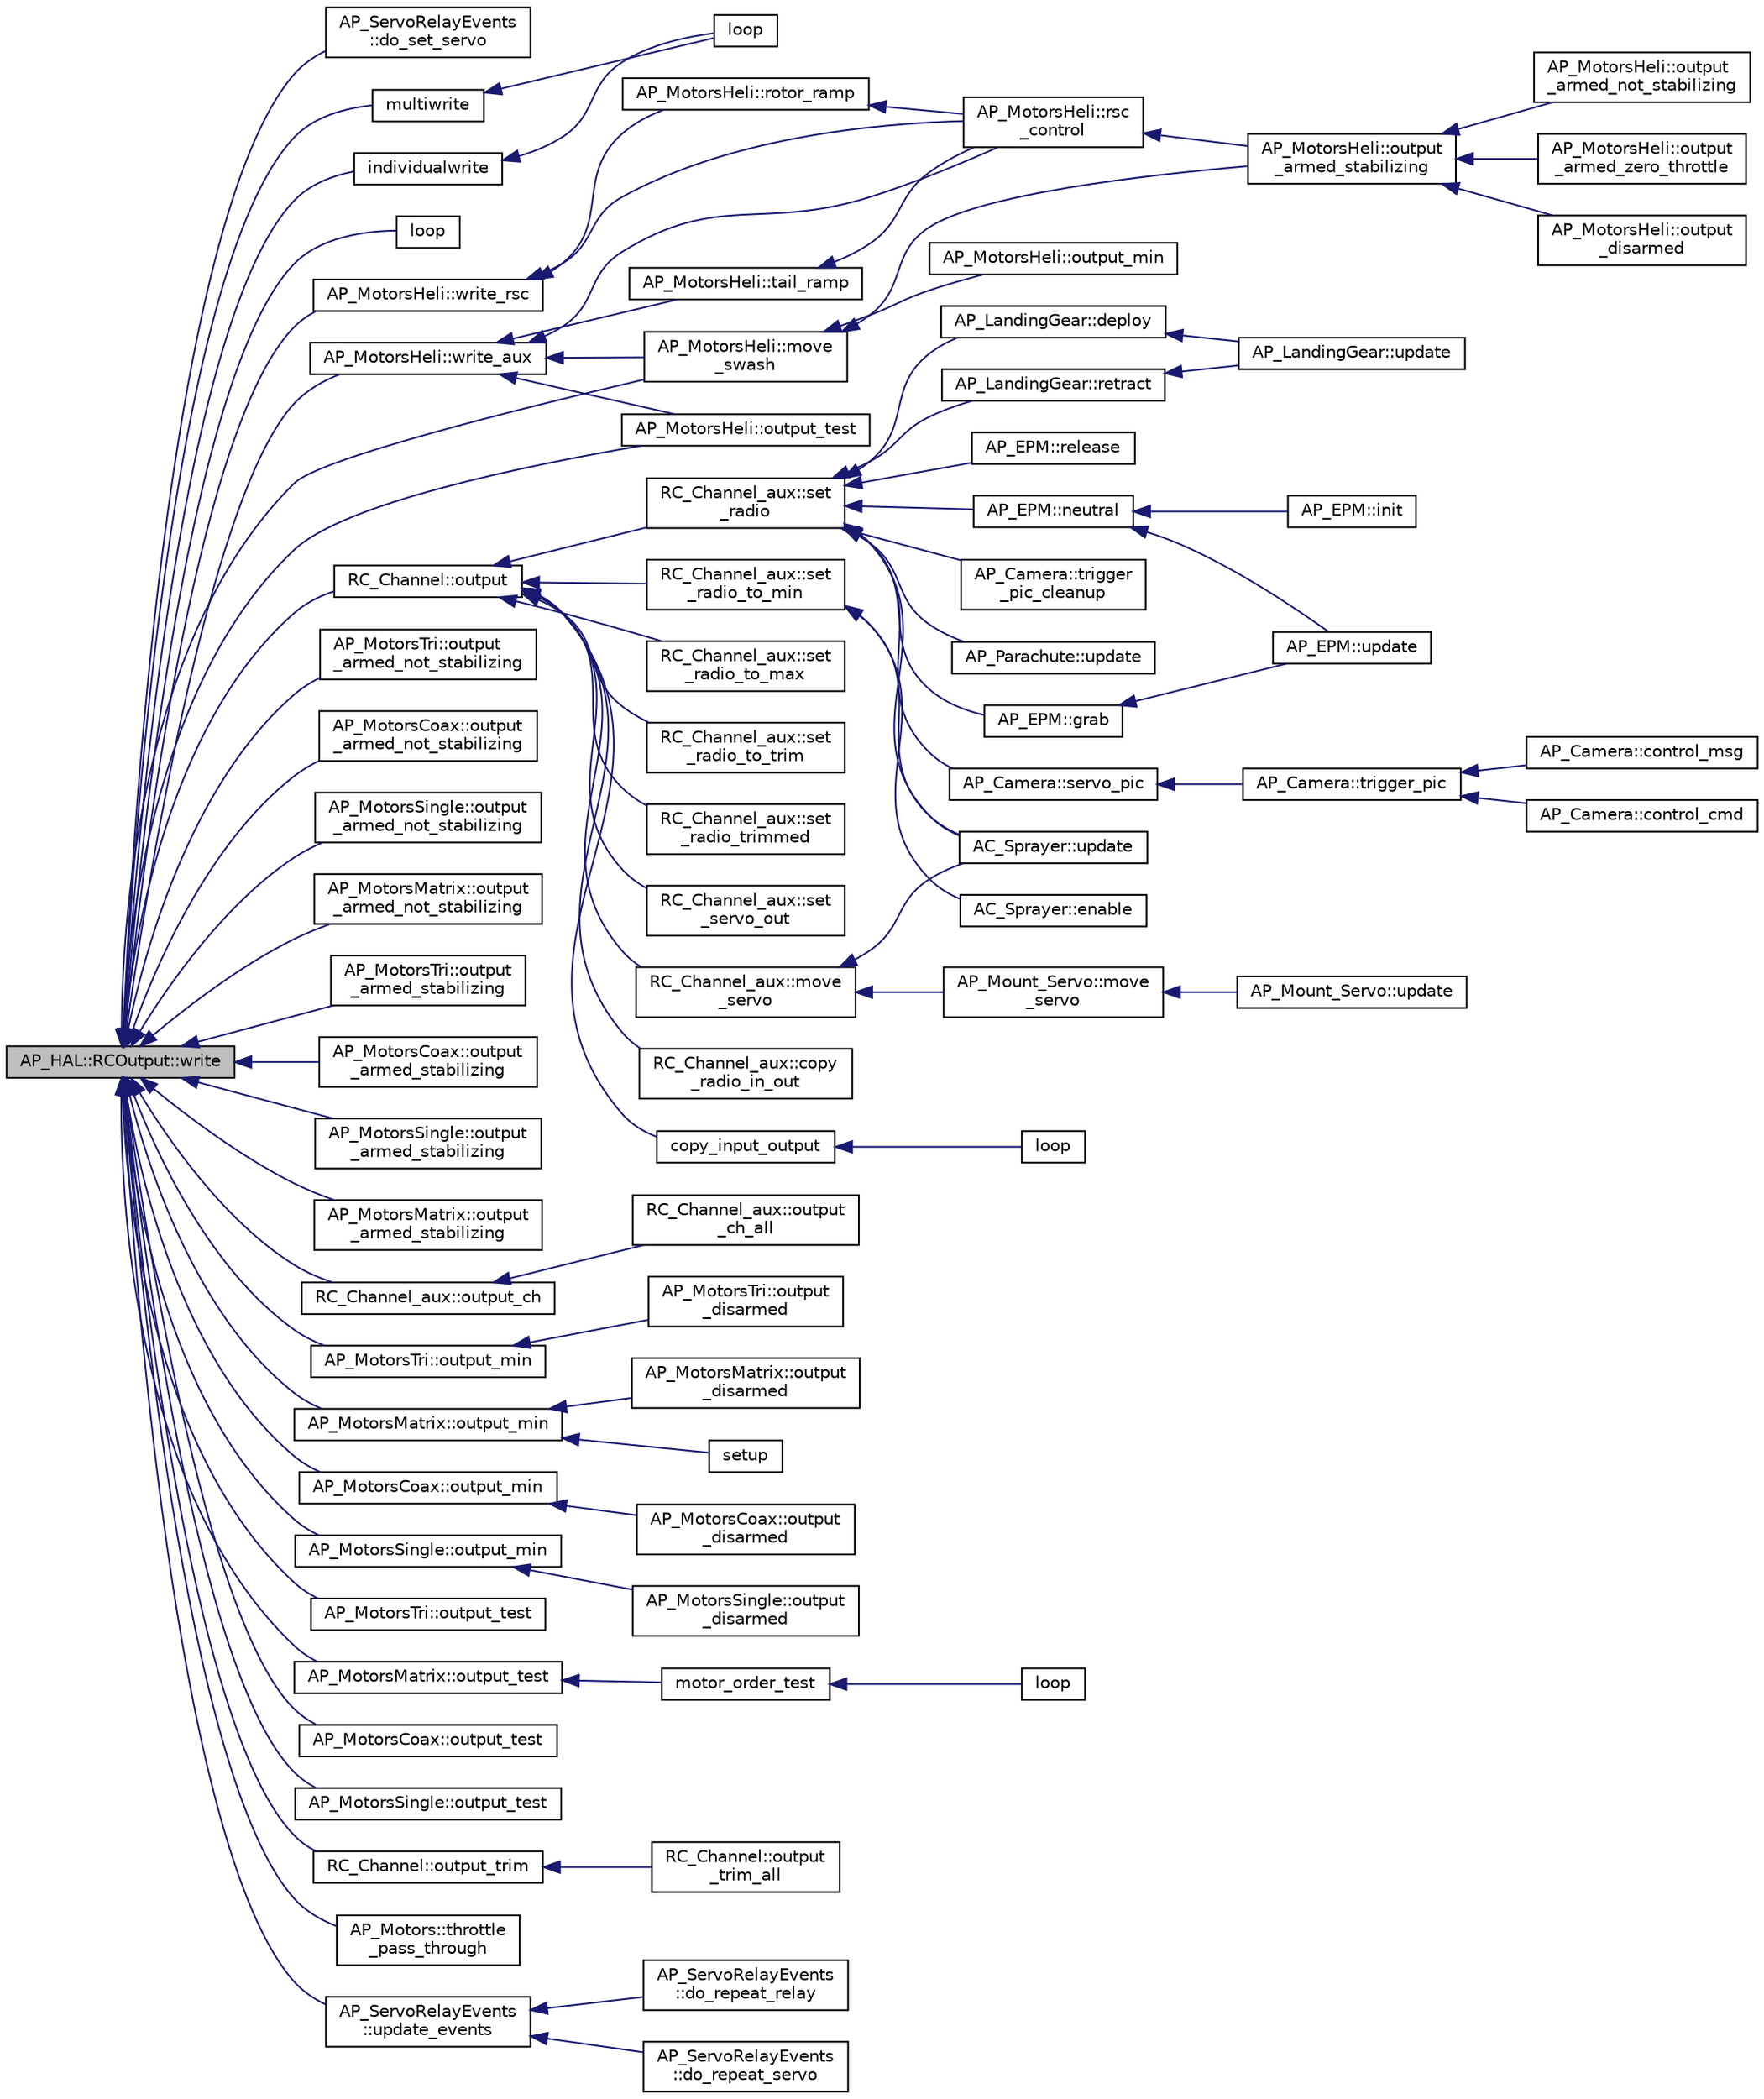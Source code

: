 digraph "AP_HAL::RCOutput::write"
{
 // INTERACTIVE_SVG=YES
  edge [fontname="Helvetica",fontsize="10",labelfontname="Helvetica",labelfontsize="10"];
  node [fontname="Helvetica",fontsize="10",shape=record];
  rankdir="LR";
  Node1 [label="AP_HAL::RCOutput::write",height=0.2,width=0.4,color="black", fillcolor="grey75", style="filled" fontcolor="black"];
  Node1 -> Node2 [dir="back",color="midnightblue",fontsize="10",style="solid",fontname="Helvetica"];
  Node2 [label="AP_ServoRelayEvents\l::do_set_servo",height=0.2,width=0.4,color="black", fillcolor="white", style="filled",URL="$classAP__ServoRelayEvents.html#a63d023c477bc71945a612d35c2242950"];
  Node1 -> Node3 [dir="back",color="midnightblue",fontsize="10",style="solid",fontname="Helvetica"];
  Node3 [label="individualwrite",height=0.2,width=0.4,color="black", fillcolor="white", style="filled",URL="$AP__HAL__AVR_2examples_2RCPassthroughTest_2RCPassthroughTest_8pde.html#a2481c363da45c620417e31f03cbf0b8d"];
  Node3 -> Node4 [dir="back",color="midnightblue",fontsize="10",style="solid",fontname="Helvetica"];
  Node4 [label="loop",height=0.2,width=0.4,color="black", fillcolor="white", style="filled",URL="$AP__HAL__AVR_2examples_2RCPassthroughTest_2RCPassthroughTest_8pde.html#a0b33edabd7f1c4e4a0bf32c67269be2f"];
  Node1 -> Node5 [dir="back",color="midnightblue",fontsize="10",style="solid",fontname="Helvetica"];
  Node5 [label="loop",height=0.2,width=0.4,color="black", fillcolor="white", style="filled",URL="$RCInputToRCOutput_8pde.html#a0b33edabd7f1c4e4a0bf32c67269be2f"];
  Node1 -> Node6 [dir="back",color="midnightblue",fontsize="10",style="solid",fontname="Helvetica"];
  Node6 [label="AP_MotorsHeli::move\l_swash",height=0.2,width=0.4,color="black", fillcolor="white", style="filled",URL="$classAP__MotorsHeli.html#a50457b8a60a8486755d6673c6631d2d8"];
  Node6 -> Node7 [dir="back",color="midnightblue",fontsize="10",style="solid",fontname="Helvetica"];
  Node7 [label="AP_MotorsHeli::output\l_armed_stabilizing",height=0.2,width=0.4,color="black", fillcolor="white", style="filled",URL="$classAP__MotorsHeli.html#a85918ee9be140eee1738ca2898fc6513"];
  Node7 -> Node8 [dir="back",color="midnightblue",fontsize="10",style="solid",fontname="Helvetica"];
  Node8 [label="AP_MotorsHeli::output\l_armed_not_stabilizing",height=0.2,width=0.4,color="black", fillcolor="white", style="filled",URL="$classAP__MotorsHeli.html#af02bef1b954fa23247b9940113c9a59a"];
  Node7 -> Node9 [dir="back",color="midnightblue",fontsize="10",style="solid",fontname="Helvetica"];
  Node9 [label="AP_MotorsHeli::output\l_armed_zero_throttle",height=0.2,width=0.4,color="black", fillcolor="white", style="filled",URL="$classAP__MotorsHeli.html#ad5752cdd84e25803d1889ac66817c221"];
  Node7 -> Node10 [dir="back",color="midnightblue",fontsize="10",style="solid",fontname="Helvetica"];
  Node10 [label="AP_MotorsHeli::output\l_disarmed",height=0.2,width=0.4,color="black", fillcolor="white", style="filled",URL="$classAP__MotorsHeli.html#a82bbdd9f88cb6a1e2ab13fafddafe639"];
  Node6 -> Node11 [dir="back",color="midnightblue",fontsize="10",style="solid",fontname="Helvetica"];
  Node11 [label="AP_MotorsHeli::output_min",height=0.2,width=0.4,color="black", fillcolor="white", style="filled",URL="$classAP__MotorsHeli.html#a42fa16716c5bd1f3e06f89c3f0579672"];
  Node1 -> Node12 [dir="back",color="midnightblue",fontsize="10",style="solid",fontname="Helvetica"];
  Node12 [label="multiwrite",height=0.2,width=0.4,color="black", fillcolor="white", style="filled",URL="$AP__HAL__AVR_2examples_2RCPassthroughTest_2RCPassthroughTest_8pde.html#a094383bce9888d1f8f146353c4d47232"];
  Node12 -> Node4 [dir="back",color="midnightblue",fontsize="10",style="solid",fontname="Helvetica"];
  Node1 -> Node13 [dir="back",color="midnightblue",fontsize="10",style="solid",fontname="Helvetica"];
  Node13 [label="RC_Channel::output",height=0.2,width=0.4,color="black", fillcolor="white", style="filled",URL="$classRC__Channel.html#aabaff8233192d5f2a20e2207914ca3e3"];
  Node13 -> Node14 [dir="back",color="midnightblue",fontsize="10",style="solid",fontname="Helvetica"];
  Node14 [label="copy_input_output",height=0.2,width=0.4,color="black", fillcolor="white", style="filled",URL="$RC__Channel_8pde.html#a1bfc35afa72ec1dcc31b3dae2add3e8f"];
  Node14 -> Node15 [dir="back",color="midnightblue",fontsize="10",style="solid",fontname="Helvetica"];
  Node15 [label="loop",height=0.2,width=0.4,color="black", fillcolor="white", style="filled",URL="$RC__Channel_8pde.html#afe461d27b9c48d5921c00d521181f12f"];
  Node13 -> Node16 [dir="back",color="midnightblue",fontsize="10",style="solid",fontname="Helvetica"];
  Node16 [label="RC_Channel_aux::copy\l_radio_in_out",height=0.2,width=0.4,color="black", fillcolor="white", style="filled",URL="$classRC__Channel__aux.html#ac83fb0c13a25e6f077d47b7feb77c7df"];
  Node13 -> Node17 [dir="back",color="midnightblue",fontsize="10",style="solid",fontname="Helvetica"];
  Node17 [label="RC_Channel_aux::move\l_servo",height=0.2,width=0.4,color="black", fillcolor="white", style="filled",URL="$classRC__Channel__aux.html#a39d6000a07de2819dd8888980f5b6773"];
  Node17 -> Node18 [dir="back",color="midnightblue",fontsize="10",style="solid",fontname="Helvetica"];
  Node18 [label="AP_Mount_Servo::move\l_servo",height=0.2,width=0.4,color="black", fillcolor="white", style="filled",URL="$classAP__Mount__Servo.html#aa03d61822081680668287a8519d658fd",tooltip="move_servo - moves servo with the given id to the specified angle. all angles are in degrees * 10 ..."];
  Node18 -> Node19 [dir="back",color="midnightblue",fontsize="10",style="solid",fontname="Helvetica"];
  Node19 [label="AP_Mount_Servo::update",height=0.2,width=0.4,color="black", fillcolor="white", style="filled",URL="$classAP__Mount__Servo.html#a8f4caa1ed68b0062d25e60c42b333995"];
  Node17 -> Node20 [dir="back",color="midnightblue",fontsize="10",style="solid",fontname="Helvetica"];
  Node20 [label="AC_Sprayer::update",height=0.2,width=0.4,color="black", fillcolor="white", style="filled",URL="$classAC__Sprayer.html#a332a61acb7bfa9b5055a1bf4095e5573",tooltip="update - adjusts servo positions based on speed and requested quantity "];
  Node13 -> Node21 [dir="back",color="midnightblue",fontsize="10",style="solid",fontname="Helvetica"];
  Node21 [label="RC_Channel_aux::set\l_radio",height=0.2,width=0.4,color="black", fillcolor="white", style="filled",URL="$classRC__Channel__aux.html#a8fed980206f9aad4c5435c5193690be7"];
  Node21 -> Node22 [dir="back",color="midnightblue",fontsize="10",style="solid",fontname="Helvetica"];
  Node22 [label="AP_LandingGear::deploy",height=0.2,width=0.4,color="black", fillcolor="white", style="filled",URL="$classAP__LandingGear.html#acd2ea7f300d1985e26256acfd8796ef9",tooltip="deploy - deploy the landing gear "];
  Node22 -> Node23 [dir="back",color="midnightblue",fontsize="10",style="solid",fontname="Helvetica"];
  Node23 [label="AP_LandingGear::update",height=0.2,width=0.4,color="black", fillcolor="white", style="filled",URL="$classAP__LandingGear.html#a15bb52d03b5bf8208eeedfc0c4d99d4b",tooltip="update - should be called at 10hz "];
  Node21 -> Node24 [dir="back",color="midnightblue",fontsize="10",style="solid",fontname="Helvetica"];
  Node24 [label="AP_EPM::grab",height=0.2,width=0.4,color="black", fillcolor="white", style="filled",URL="$classAP__EPM.html#a01be3c7a9089329a69c7a24e3bcd03da"];
  Node24 -> Node25 [dir="back",color="midnightblue",fontsize="10",style="solid",fontname="Helvetica"];
  Node25 [label="AP_EPM::update",height=0.2,width=0.4,color="black", fillcolor="white", style="filled",URL="$classAP__EPM.html#a2546cd964a2695acfe0e6eb56aaf8718"];
  Node21 -> Node26 [dir="back",color="midnightblue",fontsize="10",style="solid",fontname="Helvetica"];
  Node26 [label="AP_EPM::neutral",height=0.2,width=0.4,color="black", fillcolor="white", style="filled",URL="$classAP__EPM.html#a5140495f72cd6c055330d747e5139885"];
  Node26 -> Node27 [dir="back",color="midnightblue",fontsize="10",style="solid",fontname="Helvetica"];
  Node27 [label="AP_EPM::init",height=0.2,width=0.4,color="black", fillcolor="white", style="filled",URL="$classAP__EPM.html#ac2fee512ac7fd8ab4da3b892be9c6dbf"];
  Node26 -> Node25 [dir="back",color="midnightblue",fontsize="10",style="solid",fontname="Helvetica"];
  Node21 -> Node28 [dir="back",color="midnightblue",fontsize="10",style="solid",fontname="Helvetica"];
  Node28 [label="AP_EPM::release",height=0.2,width=0.4,color="black", fillcolor="white", style="filled",URL="$classAP__EPM.html#a61ca34fceb6859d47320cae3d006fa57"];
  Node21 -> Node29 [dir="back",color="midnightblue",fontsize="10",style="solid",fontname="Helvetica"];
  Node29 [label="AP_LandingGear::retract",height=0.2,width=0.4,color="black", fillcolor="white", style="filled",URL="$classAP__LandingGear.html#aeb73d31d7a2bc9a0b5937d8971af3d5a",tooltip="retract - retract landing gear "];
  Node29 -> Node23 [dir="back",color="midnightblue",fontsize="10",style="solid",fontname="Helvetica"];
  Node21 -> Node30 [dir="back",color="midnightblue",fontsize="10",style="solid",fontname="Helvetica"];
  Node30 [label="AP_Camera::servo_pic",height=0.2,width=0.4,color="black", fillcolor="white", style="filled",URL="$classAP__Camera.html#a336a2fbee20b67e8af153e4bc21bd3fd",tooltip="Servo operated camera. "];
  Node30 -> Node31 [dir="back",color="midnightblue",fontsize="10",style="solid",fontname="Helvetica"];
  Node31 [label="AP_Camera::trigger_pic",height=0.2,width=0.4,color="black", fillcolor="white", style="filled",URL="$classAP__Camera.html#a74372e2b8e5d3cd3b464f2ef417cb0f6"];
  Node31 -> Node32 [dir="back",color="midnightblue",fontsize="10",style="solid",fontname="Helvetica"];
  Node32 [label="AP_Camera::control_cmd",height=0.2,width=0.4,color="black", fillcolor="white", style="filled",URL="$classAP__Camera.html#a8c38ae3e667768f0564aed16722453f3"];
  Node31 -> Node33 [dir="back",color="midnightblue",fontsize="10",style="solid",fontname="Helvetica"];
  Node33 [label="AP_Camera::control_msg",height=0.2,width=0.4,color="black", fillcolor="white", style="filled",URL="$classAP__Camera.html#a27664cf70d78d5af17d66a3d715048db",tooltip="decode MavLink that controls camera "];
  Node21 -> Node34 [dir="back",color="midnightblue",fontsize="10",style="solid",fontname="Helvetica"];
  Node34 [label="AP_Camera::trigger\l_pic_cleanup",height=0.2,width=0.4,color="black", fillcolor="white", style="filled",URL="$classAP__Camera.html#a3124ce12331fb79e0b68b7067d609be2"];
  Node21 -> Node35 [dir="back",color="midnightblue",fontsize="10",style="solid",fontname="Helvetica"];
  Node35 [label="AP_Parachute::update",height=0.2,width=0.4,color="black", fillcolor="white", style="filled",URL="$classAP__Parachute.html#a986da5e4faa8be2479c695317263a1cc",tooltip="update - shuts off the trigger should be called at about 10hz "];
  Node21 -> Node20 [dir="back",color="midnightblue",fontsize="10",style="solid",fontname="Helvetica"];
  Node13 -> Node36 [dir="back",color="midnightblue",fontsize="10",style="solid",fontname="Helvetica"];
  Node36 [label="RC_Channel_aux::set\l_radio_to_max",height=0.2,width=0.4,color="black", fillcolor="white", style="filled",URL="$classRC__Channel__aux.html#a6cac9ae8fd527f96a63ba3bf94373198"];
  Node13 -> Node37 [dir="back",color="midnightblue",fontsize="10",style="solid",fontname="Helvetica"];
  Node37 [label="RC_Channel_aux::set\l_radio_to_min",height=0.2,width=0.4,color="black", fillcolor="white", style="filled",URL="$classRC__Channel__aux.html#abb9cf1bc1fc8f98e2c58391790778a15"];
  Node37 -> Node38 [dir="back",color="midnightblue",fontsize="10",style="solid",fontname="Helvetica"];
  Node38 [label="AC_Sprayer::enable",height=0.2,width=0.4,color="black", fillcolor="white", style="filled",URL="$classAC__Sprayer.html#a71a675a6a42fdf667bf3739a0390b8ce",tooltip="enable - allows sprayer to be enabled/disabled. Note: this does not update the eeprom saved value ..."];
  Node37 -> Node20 [dir="back",color="midnightblue",fontsize="10",style="solid",fontname="Helvetica"];
  Node13 -> Node39 [dir="back",color="midnightblue",fontsize="10",style="solid",fontname="Helvetica"];
  Node39 [label="RC_Channel_aux::set\l_radio_to_trim",height=0.2,width=0.4,color="black", fillcolor="white", style="filled",URL="$classRC__Channel__aux.html#a569f0a2e58b3f8632b9a94fe8cf2b05a"];
  Node13 -> Node40 [dir="back",color="midnightblue",fontsize="10",style="solid",fontname="Helvetica"];
  Node40 [label="RC_Channel_aux::set\l_radio_trimmed",height=0.2,width=0.4,color="black", fillcolor="white", style="filled",URL="$classRC__Channel__aux.html#adb5c2a757543267d975cd7e91e6ddb25"];
  Node13 -> Node41 [dir="back",color="midnightblue",fontsize="10",style="solid",fontname="Helvetica"];
  Node41 [label="RC_Channel_aux::set\l_servo_out",height=0.2,width=0.4,color="black", fillcolor="white", style="filled",URL="$classRC__Channel__aux.html#a14dd3af6c4497c0fe638cb23e89a7f82"];
  Node1 -> Node42 [dir="back",color="midnightblue",fontsize="10",style="solid",fontname="Helvetica"];
  Node42 [label="AP_MotorsTri::output\l_armed_not_stabilizing",height=0.2,width=0.4,color="black", fillcolor="white", style="filled",URL="$classAP__MotorsTri.html#a5fb3552662e9242267eedd461d64fe4c"];
  Node1 -> Node43 [dir="back",color="midnightblue",fontsize="10",style="solid",fontname="Helvetica"];
  Node43 [label="AP_MotorsCoax::output\l_armed_not_stabilizing",height=0.2,width=0.4,color="black", fillcolor="white", style="filled",URL="$classAP__MotorsCoax.html#af0309d34188f4f427fd1197ea768f2ea"];
  Node1 -> Node44 [dir="back",color="midnightblue",fontsize="10",style="solid",fontname="Helvetica"];
  Node44 [label="AP_MotorsSingle::output\l_armed_not_stabilizing",height=0.2,width=0.4,color="black", fillcolor="white", style="filled",URL="$classAP__MotorsSingle.html#a407007cbe551ef339131c7b66a0e5955"];
  Node1 -> Node45 [dir="back",color="midnightblue",fontsize="10",style="solid",fontname="Helvetica"];
  Node45 [label="AP_MotorsMatrix::output\l_armed_not_stabilizing",height=0.2,width=0.4,color="black", fillcolor="white", style="filled",URL="$classAP__MotorsMatrix.html#a54ae23df7be61c1fdc80ffe831383f4b"];
  Node1 -> Node46 [dir="back",color="midnightblue",fontsize="10",style="solid",fontname="Helvetica"];
  Node46 [label="AP_MotorsTri::output\l_armed_stabilizing",height=0.2,width=0.4,color="black", fillcolor="white", style="filled",URL="$classAP__MotorsTri.html#adb1243ee8f1454434568fc5113fcfa83"];
  Node1 -> Node47 [dir="back",color="midnightblue",fontsize="10",style="solid",fontname="Helvetica"];
  Node47 [label="AP_MotorsCoax::output\l_armed_stabilizing",height=0.2,width=0.4,color="black", fillcolor="white", style="filled",URL="$classAP__MotorsCoax.html#a11539f6cae3db5ab262c2918c2ee6657"];
  Node1 -> Node48 [dir="back",color="midnightblue",fontsize="10",style="solid",fontname="Helvetica"];
  Node48 [label="AP_MotorsSingle::output\l_armed_stabilizing",height=0.2,width=0.4,color="black", fillcolor="white", style="filled",URL="$classAP__MotorsSingle.html#aa687f46ca430b67757cb2a76220cf0d5"];
  Node1 -> Node49 [dir="back",color="midnightblue",fontsize="10",style="solid",fontname="Helvetica"];
  Node49 [label="AP_MotorsMatrix::output\l_armed_stabilizing",height=0.2,width=0.4,color="black", fillcolor="white", style="filled",URL="$classAP__MotorsMatrix.html#a32cad7f12087bf7106fe70a8d40f7419"];
  Node1 -> Node50 [dir="back",color="midnightblue",fontsize="10",style="solid",fontname="Helvetica"];
  Node50 [label="RC_Channel_aux::output_ch",height=0.2,width=0.4,color="black", fillcolor="white", style="filled",URL="$classRC__Channel__aux.html#af2dae6377940773c8cb1157c63c5c64a",tooltip="map a function to a servo channel and output it "];
  Node50 -> Node51 [dir="back",color="midnightblue",fontsize="10",style="solid",fontname="Helvetica"];
  Node51 [label="RC_Channel_aux::output\l_ch_all",height=0.2,width=0.4,color="black", fillcolor="white", style="filled",URL="$classRC__Channel__aux.html#abfbad07c992cbc42ab94f6117b2f880d"];
  Node1 -> Node52 [dir="back",color="midnightblue",fontsize="10",style="solid",fontname="Helvetica"];
  Node52 [label="AP_MotorsTri::output_min",height=0.2,width=0.4,color="black", fillcolor="white", style="filled",URL="$classAP__MotorsTri.html#a7c6ff5da8360a816f5ae4a848cad6d5b"];
  Node52 -> Node53 [dir="back",color="midnightblue",fontsize="10",style="solid",fontname="Helvetica"];
  Node53 [label="AP_MotorsTri::output\l_disarmed",height=0.2,width=0.4,color="black", fillcolor="white", style="filled",URL="$classAP__MotorsTri.html#ad33f8a61ed404b9546c020b9c2ebc48c"];
  Node1 -> Node54 [dir="back",color="midnightblue",fontsize="10",style="solid",fontname="Helvetica"];
  Node54 [label="AP_MotorsMatrix::output_min",height=0.2,width=0.4,color="black", fillcolor="white", style="filled",URL="$classAP__MotorsMatrix.html#aebed921664fa07786a4a6f1edbf7e6ef"];
  Node54 -> Node55 [dir="back",color="midnightblue",fontsize="10",style="solid",fontname="Helvetica"];
  Node55 [label="AP_MotorsMatrix::output\l_disarmed",height=0.2,width=0.4,color="black", fillcolor="white", style="filled",URL="$classAP__MotorsMatrix.html#a33d713bc864d2da9e6a8a5b9fb011bed"];
  Node54 -> Node56 [dir="back",color="midnightblue",fontsize="10",style="solid",fontname="Helvetica"];
  Node56 [label="setup",height=0.2,width=0.4,color="black", fillcolor="white", style="filled",URL="$AP__Motors__test_8pde.html#a4fc01d736fe50cf5b977f755b675f11d"];
  Node1 -> Node57 [dir="back",color="midnightblue",fontsize="10",style="solid",fontname="Helvetica"];
  Node57 [label="AP_MotorsCoax::output_min",height=0.2,width=0.4,color="black", fillcolor="white", style="filled",URL="$classAP__MotorsCoax.html#a525809f8da5a9e34d7b400d4e2a097dd"];
  Node57 -> Node58 [dir="back",color="midnightblue",fontsize="10",style="solid",fontname="Helvetica"];
  Node58 [label="AP_MotorsCoax::output\l_disarmed",height=0.2,width=0.4,color="black", fillcolor="white", style="filled",URL="$classAP__MotorsCoax.html#a61256c0e68de790990f6e1ccc6aa8ad5"];
  Node1 -> Node59 [dir="back",color="midnightblue",fontsize="10",style="solid",fontname="Helvetica"];
  Node59 [label="AP_MotorsSingle::output_min",height=0.2,width=0.4,color="black", fillcolor="white", style="filled",URL="$classAP__MotorsSingle.html#ae2f20841e0a3aeca9aa79505a4e85eef"];
  Node59 -> Node60 [dir="back",color="midnightblue",fontsize="10",style="solid",fontname="Helvetica"];
  Node60 [label="AP_MotorsSingle::output\l_disarmed",height=0.2,width=0.4,color="black", fillcolor="white", style="filled",URL="$classAP__MotorsSingle.html#a22ba89b218c95e9f47904d2d31d09514"];
  Node1 -> Node61 [dir="back",color="midnightblue",fontsize="10",style="solid",fontname="Helvetica"];
  Node61 [label="AP_MotorsTri::output_test",height=0.2,width=0.4,color="black", fillcolor="white", style="filled",URL="$classAP__MotorsTri.html#a89adfeb588f58acc6df141919373325a"];
  Node1 -> Node62 [dir="back",color="midnightblue",fontsize="10",style="solid",fontname="Helvetica"];
  Node62 [label="AP_MotorsMatrix::output_test",height=0.2,width=0.4,color="black", fillcolor="white", style="filled",URL="$classAP__MotorsMatrix.html#a39465beda648409a64e27ad97a776505"];
  Node62 -> Node63 [dir="back",color="midnightblue",fontsize="10",style="solid",fontname="Helvetica"];
  Node63 [label="motor_order_test",height=0.2,width=0.4,color="black", fillcolor="white", style="filled",URL="$AP__Motors__test_8pde.html#a57a49546fb6c5b2c9b423caa333e82b1"];
  Node63 -> Node64 [dir="back",color="midnightblue",fontsize="10",style="solid",fontname="Helvetica"];
  Node64 [label="loop",height=0.2,width=0.4,color="black", fillcolor="white", style="filled",URL="$AP__Motors__test_8pde.html#afe461d27b9c48d5921c00d521181f12f"];
  Node1 -> Node65 [dir="back",color="midnightblue",fontsize="10",style="solid",fontname="Helvetica"];
  Node65 [label="AP_MotorsCoax::output_test",height=0.2,width=0.4,color="black", fillcolor="white", style="filled",URL="$classAP__MotorsCoax.html#aeaee5d0394bb74fff39315ef79bde4d0"];
  Node1 -> Node66 [dir="back",color="midnightblue",fontsize="10",style="solid",fontname="Helvetica"];
  Node66 [label="AP_MotorsSingle::output_test",height=0.2,width=0.4,color="black", fillcolor="white", style="filled",URL="$classAP__MotorsSingle.html#a64dd226b358a86dfaba846a9c026560f"];
  Node1 -> Node67 [dir="back",color="midnightblue",fontsize="10",style="solid",fontname="Helvetica"];
  Node67 [label="AP_MotorsHeli::output_test",height=0.2,width=0.4,color="black", fillcolor="white", style="filled",URL="$classAP__MotorsHeli.html#a9ff3335ed128d02af4c8120cd55caa4b"];
  Node1 -> Node68 [dir="back",color="midnightblue",fontsize="10",style="solid",fontname="Helvetica"];
  Node68 [label="RC_Channel::output_trim",height=0.2,width=0.4,color="black", fillcolor="white", style="filled",URL="$classRC__Channel.html#a60cd8e2c5d564d36cd844dc57b6a650d"];
  Node68 -> Node69 [dir="back",color="midnightblue",fontsize="10",style="solid",fontname="Helvetica"];
  Node69 [label="RC_Channel::output\l_trim_all",height=0.2,width=0.4,color="black", fillcolor="white", style="filled",URL="$classRC__Channel.html#ad94e21220da17785c00f809e5a46c99b"];
  Node1 -> Node70 [dir="back",color="midnightblue",fontsize="10",style="solid",fontname="Helvetica"];
  Node70 [label="AP_Motors::throttle\l_pass_through",height=0.2,width=0.4,color="black", fillcolor="white", style="filled",URL="$classAP__Motors.html#a9398204fd40a65b86cceb13ae49559bd"];
  Node1 -> Node71 [dir="back",color="midnightblue",fontsize="10",style="solid",fontname="Helvetica"];
  Node71 [label="AP_ServoRelayEvents\l::update_events",height=0.2,width=0.4,color="black", fillcolor="white", style="filled",URL="$classAP__ServoRelayEvents.html#abae99d08dbec323313058baebc468f0e"];
  Node71 -> Node72 [dir="back",color="midnightblue",fontsize="10",style="solid",fontname="Helvetica"];
  Node72 [label="AP_ServoRelayEvents\l::do_repeat_relay",height=0.2,width=0.4,color="black", fillcolor="white", style="filled",URL="$classAP__ServoRelayEvents.html#a7bc553c3358ab805cc1ff315ca60ff97"];
  Node71 -> Node73 [dir="back",color="midnightblue",fontsize="10",style="solid",fontname="Helvetica"];
  Node73 [label="AP_ServoRelayEvents\l::do_repeat_servo",height=0.2,width=0.4,color="black", fillcolor="white", style="filled",URL="$classAP__ServoRelayEvents.html#af3cde3623c5f0fa9368aa46eb85f916e"];
  Node1 -> Node74 [dir="back",color="midnightblue",fontsize="10",style="solid",fontname="Helvetica"];
  Node74 [label="AP_MotorsHeli::write_aux",height=0.2,width=0.4,color="black", fillcolor="white", style="filled",URL="$classAP__MotorsHeli.html#a2e997a592f2ce30ab89a12a282ea3b23"];
  Node74 -> Node6 [dir="back",color="midnightblue",fontsize="10",style="solid",fontname="Helvetica"];
  Node74 -> Node67 [dir="back",color="midnightblue",fontsize="10",style="solid",fontname="Helvetica"];
  Node74 -> Node75 [dir="back",color="midnightblue",fontsize="10",style="solid",fontname="Helvetica"];
  Node75 [label="AP_MotorsHeli::rsc\l_control",height=0.2,width=0.4,color="black", fillcolor="white", style="filled",URL="$classAP__MotorsHeli.html#a550e49233caad251454b835e0d083187"];
  Node75 -> Node7 [dir="back",color="midnightblue",fontsize="10",style="solid",fontname="Helvetica"];
  Node74 -> Node76 [dir="back",color="midnightblue",fontsize="10",style="solid",fontname="Helvetica"];
  Node76 [label="AP_MotorsHeli::tail_ramp",height=0.2,width=0.4,color="black", fillcolor="white", style="filled",URL="$classAP__MotorsHeli.html#a9c2207f78e61cb24cd34150cada0970f"];
  Node76 -> Node75 [dir="back",color="midnightblue",fontsize="10",style="solid",fontname="Helvetica"];
  Node1 -> Node77 [dir="back",color="midnightblue",fontsize="10",style="solid",fontname="Helvetica"];
  Node77 [label="AP_MotorsHeli::write_rsc",height=0.2,width=0.4,color="black", fillcolor="white", style="filled",URL="$classAP__MotorsHeli.html#af457d2dbc01ff81e1d8b5a2ffdb5c38c"];
  Node77 -> Node78 [dir="back",color="midnightblue",fontsize="10",style="solid",fontname="Helvetica"];
  Node78 [label="AP_MotorsHeli::rotor_ramp",height=0.2,width=0.4,color="black", fillcolor="white", style="filled",URL="$classAP__MotorsHeli.html#a9304ace27b941e28e8427d3c21bfb2eb"];
  Node78 -> Node75 [dir="back",color="midnightblue",fontsize="10",style="solid",fontname="Helvetica"];
  Node77 -> Node75 [dir="back",color="midnightblue",fontsize="10",style="solid",fontname="Helvetica"];
}
